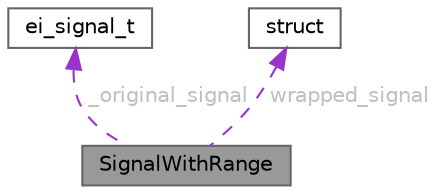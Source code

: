 digraph "SignalWithRange"
{
 // LATEX_PDF_SIZE
  bgcolor="transparent";
  edge [fontname=Helvetica,fontsize=10,labelfontname=Helvetica,labelfontsize=10];
  node [fontname=Helvetica,fontsize=10,shape=box,height=0.2,width=0.4];
  Node1 [id="Node000001",label="SignalWithRange",height=0.2,width=0.4,color="gray40", fillcolor="grey60", style="filled", fontcolor="black",tooltip=" "];
  Node2 -> Node1 [id="edge1_Node000001_Node000002",dir="back",color="darkorchid3",style="dashed",tooltip=" ",label=" _original_signal",fontcolor="grey" ];
  Node2 [id="Node000002",label="ei_signal_t",height=0.2,width=0.4,color="gray40", fillcolor="white", style="filled",URL="$structei__signal__t.html",tooltip="Holds the callback pointer for retrieving raw data and the length of data to be retrieved."];
  Node3 -> Node1 [id="edge2_Node000001_Node000003",dir="back",color="darkorchid3",style="dashed",tooltip=" ",label=" wrapped_signal",fontcolor="grey" ];
  Node3 [id="Node000003",label="struct",height=0.2,width=0.4,color="gray40", fillcolor="white", style="filled",tooltip=" "];
}
